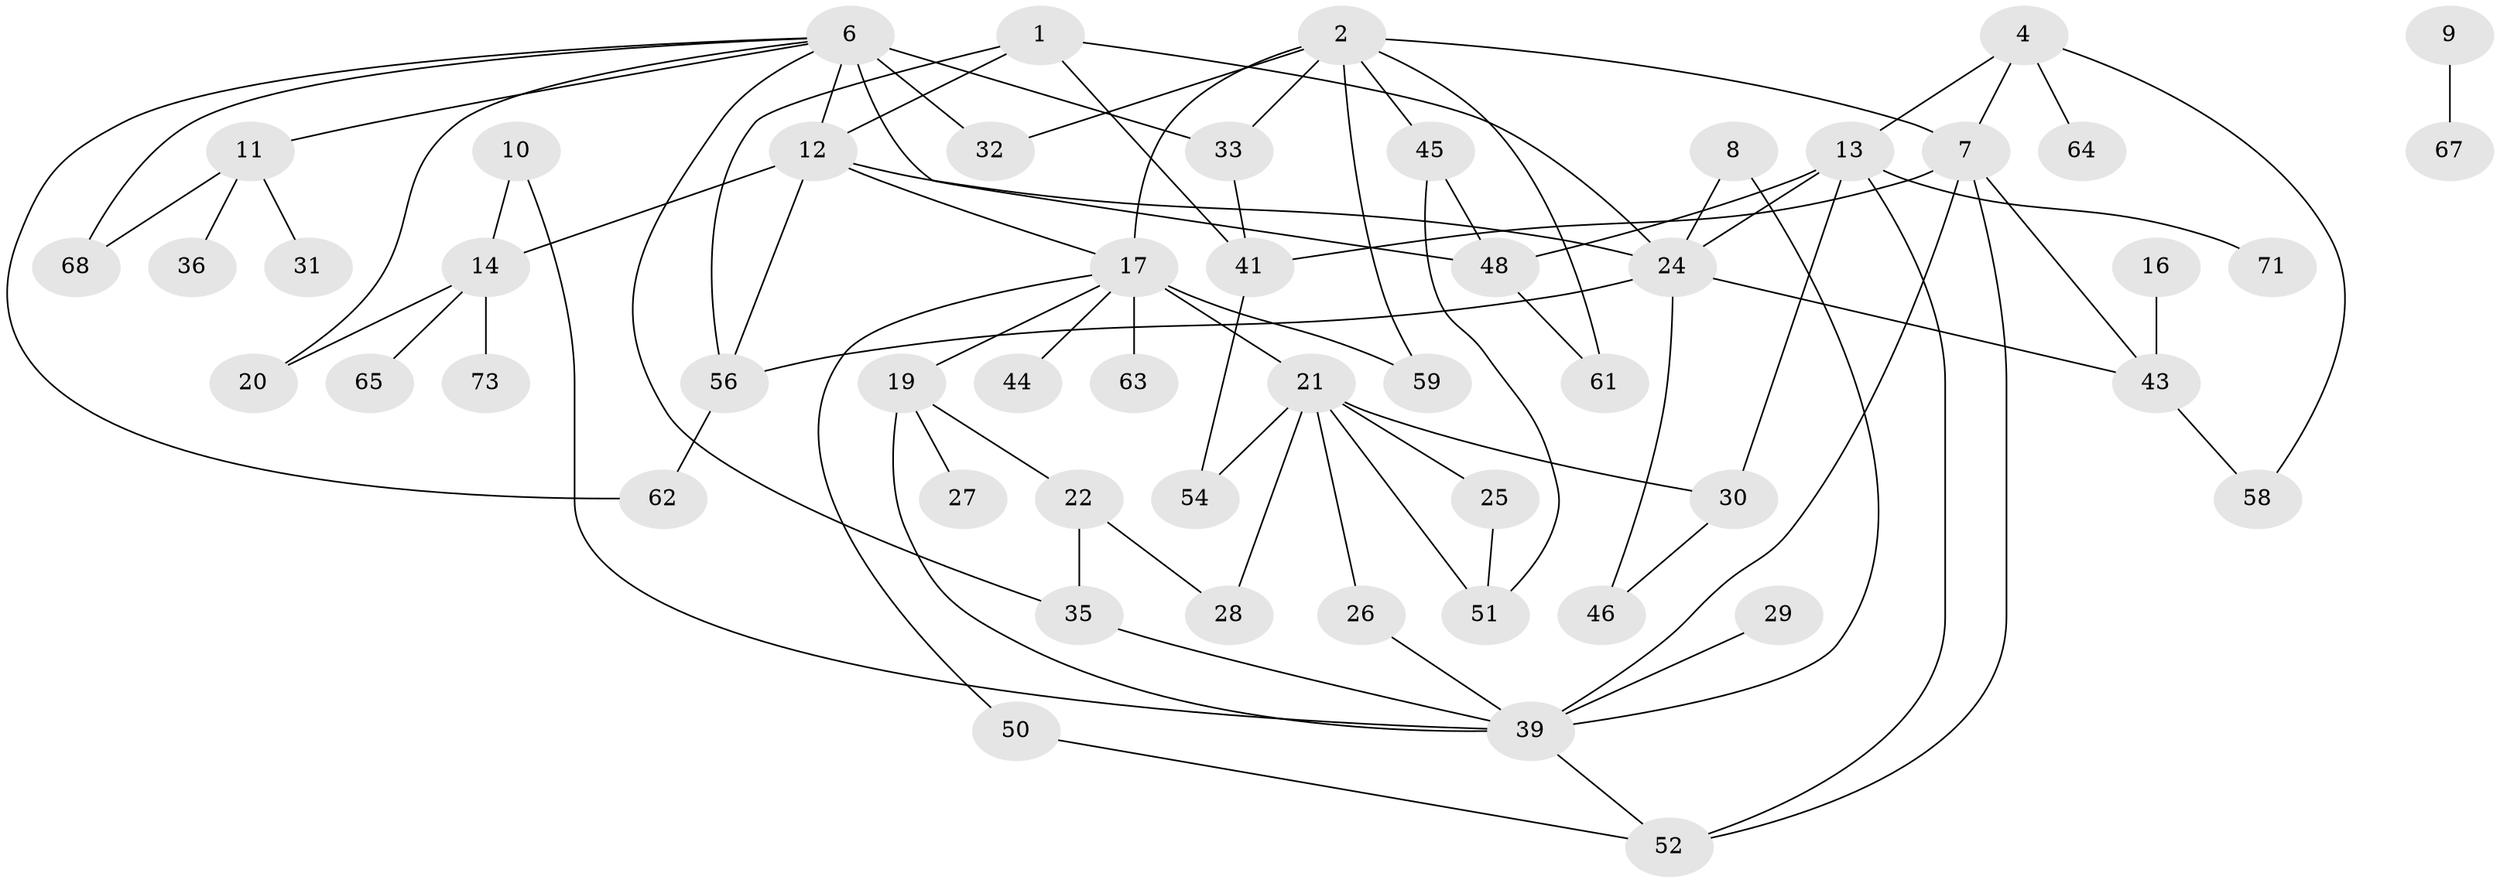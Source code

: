 // original degree distribution, {2: 0.31724137931034485, 3: 0.2, 0: 0.1310344827586207, 1: 0.18620689655172415, 5: 0.041379310344827586, 4: 0.08275862068965517, 6: 0.041379310344827586}
// Generated by graph-tools (version 1.1) at 2025/33/03/09/25 02:33:58]
// undirected, 53 vertices, 83 edges
graph export_dot {
graph [start="1"]
  node [color=gray90,style=filled];
  1;
  2;
  4;
  6;
  7;
  8;
  9;
  10;
  11;
  12;
  13;
  14;
  16;
  17;
  19;
  20;
  21;
  22;
  24;
  25;
  26;
  27;
  28;
  29;
  30;
  31;
  32;
  33;
  35;
  36;
  39;
  41;
  43;
  44;
  45;
  46;
  48;
  50;
  51;
  52;
  54;
  56;
  58;
  59;
  61;
  62;
  63;
  64;
  65;
  67;
  68;
  71;
  73;
  1 -- 12 [weight=1.0];
  1 -- 24 [weight=1.0];
  1 -- 41 [weight=1.0];
  1 -- 56 [weight=1.0];
  2 -- 7 [weight=1.0];
  2 -- 17 [weight=2.0];
  2 -- 32 [weight=1.0];
  2 -- 33 [weight=1.0];
  2 -- 45 [weight=1.0];
  2 -- 59 [weight=1.0];
  2 -- 61 [weight=2.0];
  4 -- 7 [weight=1.0];
  4 -- 13 [weight=1.0];
  4 -- 58 [weight=1.0];
  4 -- 64 [weight=1.0];
  6 -- 11 [weight=1.0];
  6 -- 12 [weight=1.0];
  6 -- 20 [weight=1.0];
  6 -- 32 [weight=1.0];
  6 -- 33 [weight=4.0];
  6 -- 35 [weight=1.0];
  6 -- 48 [weight=1.0];
  6 -- 62 [weight=1.0];
  6 -- 68 [weight=1.0];
  7 -- 39 [weight=1.0];
  7 -- 41 [weight=1.0];
  7 -- 43 [weight=1.0];
  7 -- 52 [weight=1.0];
  8 -- 24 [weight=1.0];
  8 -- 39 [weight=1.0];
  9 -- 67 [weight=1.0];
  10 -- 14 [weight=1.0];
  10 -- 39 [weight=1.0];
  11 -- 31 [weight=1.0];
  11 -- 36 [weight=1.0];
  11 -- 68 [weight=1.0];
  12 -- 14 [weight=2.0];
  12 -- 17 [weight=1.0];
  12 -- 24 [weight=1.0];
  12 -- 56 [weight=1.0];
  13 -- 24 [weight=1.0];
  13 -- 30 [weight=2.0];
  13 -- 48 [weight=1.0];
  13 -- 52 [weight=1.0];
  13 -- 71 [weight=1.0];
  14 -- 20 [weight=1.0];
  14 -- 65 [weight=1.0];
  14 -- 73 [weight=1.0];
  16 -- 43 [weight=2.0];
  17 -- 19 [weight=1.0];
  17 -- 21 [weight=1.0];
  17 -- 44 [weight=1.0];
  17 -- 50 [weight=1.0];
  17 -- 59 [weight=2.0];
  17 -- 63 [weight=2.0];
  19 -- 22 [weight=1.0];
  19 -- 27 [weight=1.0];
  19 -- 39 [weight=1.0];
  21 -- 25 [weight=1.0];
  21 -- 26 [weight=1.0];
  21 -- 28 [weight=1.0];
  21 -- 30 [weight=1.0];
  21 -- 51 [weight=1.0];
  21 -- 54 [weight=1.0];
  22 -- 28 [weight=1.0];
  22 -- 35 [weight=1.0];
  24 -- 43 [weight=1.0];
  24 -- 46 [weight=1.0];
  24 -- 56 [weight=1.0];
  25 -- 51 [weight=1.0];
  26 -- 39 [weight=1.0];
  29 -- 39 [weight=1.0];
  30 -- 46 [weight=1.0];
  33 -- 41 [weight=1.0];
  35 -- 39 [weight=1.0];
  39 -- 52 [weight=1.0];
  41 -- 54 [weight=1.0];
  43 -- 58 [weight=1.0];
  45 -- 48 [weight=1.0];
  45 -- 51 [weight=1.0];
  48 -- 61 [weight=1.0];
  50 -- 52 [weight=1.0];
  56 -- 62 [weight=1.0];
}
